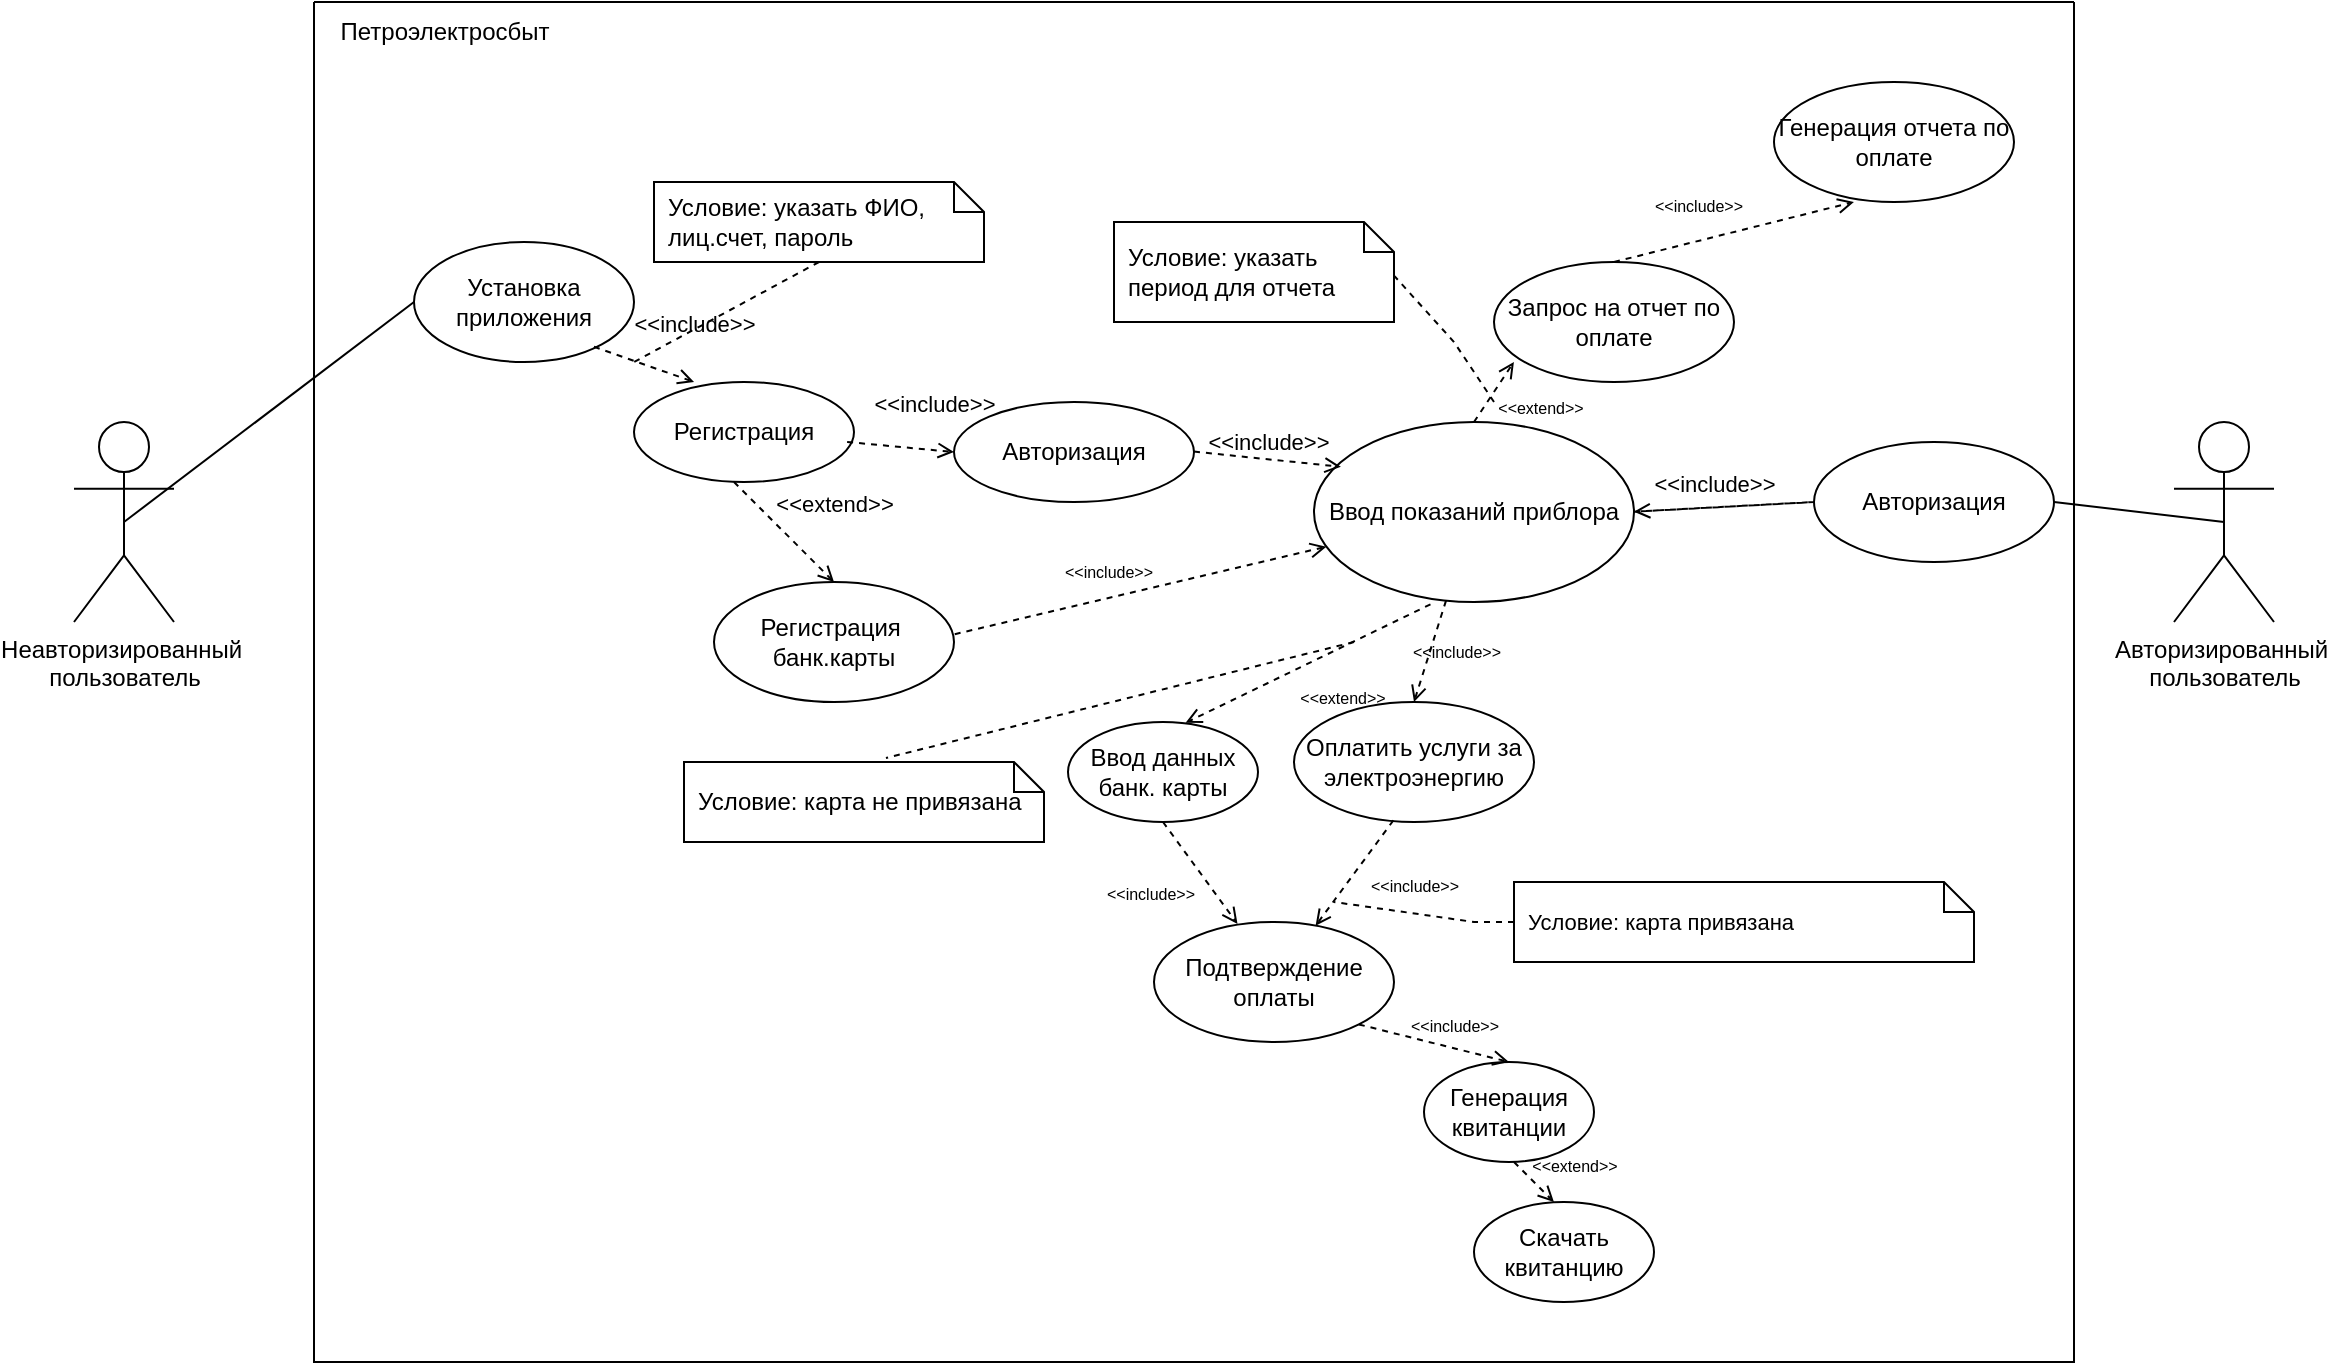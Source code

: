 <mxfile version="20.3.0" type="device"><diagram id="TFOCtGxcTmysyI_uLjtR" name="Страница 1"><mxGraphModel dx="1422" dy="865" grid="1" gridSize="10" guides="1" tooltips="1" connect="1" arrows="1" fold="1" page="1" pageScale="1" pageWidth="1169" pageHeight="827" background="none" math="0" shadow="0"><root><mxCell id="0"/><mxCell id="1" parent="0"/><mxCell id="U7g5D38YoDk0WLFMnI02-10" value="" style="swimlane;startSize=0;glass=0;" parent="1" vertex="1"><mxGeometry x="160" y="80" width="880" height="680" as="geometry"/></mxCell><mxCell id="U7g5D38YoDk0WLFMnI02-21" value="Регистрация&amp;nbsp;&lt;br&gt;банк.карты" style="ellipse;whiteSpace=wrap;html=1;glass=0;" parent="U7g5D38YoDk0WLFMnI02-10" vertex="1"><mxGeometry x="200" y="290" width="120" height="60" as="geometry"/></mxCell><mxCell id="U7g5D38YoDk0WLFMnI02-22" value="Авторизация" style="ellipse;whiteSpace=wrap;html=1;glass=0;" parent="U7g5D38YoDk0WLFMnI02-10" vertex="1"><mxGeometry x="750" y="220" width="120" height="60" as="geometry"/></mxCell><mxCell id="U7g5D38YoDk0WLFMnI02-23" value="Ввод показаний приблора" style="ellipse;whiteSpace=wrap;html=1;glass=0;" parent="U7g5D38YoDk0WLFMnI02-10" vertex="1"><mxGeometry x="500" y="210" width="160" height="90" as="geometry"/></mxCell><mxCell id="U7g5D38YoDk0WLFMnI02-32" value="Генерация отчета по оплате" style="ellipse;whiteSpace=wrap;html=1;glass=0;" parent="U7g5D38YoDk0WLFMnI02-10" vertex="1"><mxGeometry x="730" y="40" width="120" height="60" as="geometry"/></mxCell><mxCell id="U7g5D38YoDk0WLFMnI02-31" value="Запрос на отчет по оплате" style="ellipse;whiteSpace=wrap;html=1;glass=0;" parent="U7g5D38YoDk0WLFMnI02-10" vertex="1"><mxGeometry x="590" y="130" width="120" height="60" as="geometry"/></mxCell><mxCell id="U7g5D38YoDk0WLFMnI02-33" value="&lt;div style=&quot;&quot;&gt;&lt;span style=&quot;font-size: 8px; background-color: initial;&quot;&gt;&amp;lt;&amp;lt;extend&amp;gt;&amp;gt;&lt;/span&gt;&lt;/div&gt;" style="html=1;verticalAlign=bottom;labelBackgroundColor=none;endArrow=open;endFill=0;dashed=1;rounded=0;entryX=0.083;entryY=0.833;entryDx=0;entryDy=0;entryPerimeter=0;align=center;exitX=0.5;exitY=0;exitDx=0;exitDy=0;" parent="U7g5D38YoDk0WLFMnI02-10" source="U7g5D38YoDk0WLFMnI02-23" target="U7g5D38YoDk0WLFMnI02-31" edge="1"><mxGeometry x="-0.001" y="-28" width="160" relative="1" as="geometry"><mxPoint x="490" y="220" as="sourcePoint"/><mxPoint x="500" y="170" as="targetPoint"/><mxPoint as="offset"/></mxGeometry></mxCell><mxCell id="U7g5D38YoDk0WLFMnI02-34" value="&lt;font style=&quot;font-size: 8px;&quot;&gt;&amp;lt;&amp;lt;include&amp;gt;&amp;gt;&lt;/font&gt;" style="html=1;verticalAlign=bottom;labelBackgroundColor=none;endArrow=open;endFill=0;dashed=1;rounded=0;entryX=0.333;entryY=1;entryDx=0;entryDy=0;entryPerimeter=0;exitX=0.5;exitY=0;exitDx=0;exitDy=0;" parent="U7g5D38YoDk0WLFMnI02-10" source="U7g5D38YoDk0WLFMnI02-31" target="U7g5D38YoDk0WLFMnI02-32" edge="1"><mxGeometry x="-0.266" y="9" width="160" relative="1" as="geometry"><mxPoint x="590" y="130" as="sourcePoint"/><mxPoint x="650" y="120" as="targetPoint"/><mxPoint as="offset"/></mxGeometry></mxCell><mxCell id="U7g5D38YoDk0WLFMnI02-36" value="&lt;font style=&quot;font-size: 8px;&quot;&gt;&amp;lt;&amp;lt;include&amp;gt;&amp;gt;&lt;/font&gt;" style="html=1;verticalAlign=bottom;labelBackgroundColor=none;endArrow=open;endFill=0;dashed=1;rounded=0;exitX=1.003;exitY=0.435;exitDx=0;exitDy=0;exitPerimeter=0;" parent="U7g5D38YoDk0WLFMnI02-10" source="U7g5D38YoDk0WLFMnI02-21" target="U7g5D38YoDk0WLFMnI02-23" edge="1"><mxGeometry x="-0.167" y="5" width="160" relative="1" as="geometry"><mxPoint x="240" y="319.8" as="sourcePoint"/><mxPoint x="400" y="319.8" as="targetPoint"/><mxPoint as="offset"/></mxGeometry></mxCell><mxCell id="U7g5D38YoDk0WLFMnI02-37" value="Ввод данных банк. карты" style="ellipse;whiteSpace=wrap;html=1;glass=0;" parent="U7g5D38YoDk0WLFMnI02-10" vertex="1"><mxGeometry x="377" y="360" width="95" height="50" as="geometry"/></mxCell><mxCell id="U7g5D38YoDk0WLFMnI02-38" value="&lt;font style=&quot;font-size: 8px;&quot;&gt;&amp;lt;&amp;lt;extend&amp;gt;&amp;gt;&lt;/font&gt;" style="html=1;verticalAlign=bottom;labelBackgroundColor=none;endArrow=open;endFill=0;dashed=1;rounded=0;exitX=0.364;exitY=1.013;exitDx=0;exitDy=0;exitPerimeter=0;entryX=0.619;entryY=0.008;entryDx=0;entryDy=0;entryPerimeter=0;" parent="U7g5D38YoDk0WLFMnI02-10" source="U7g5D38YoDk0WLFMnI02-23" target="U7g5D38YoDk0WLFMnI02-37" edge="1"><mxGeometry x="-0.065" y="30" width="160" relative="1" as="geometry"><mxPoint x="450" y="330" as="sourcePoint"/><mxPoint x="610" y="330" as="targetPoint"/><mxPoint as="offset"/></mxGeometry></mxCell><mxCell id="U7g5D38YoDk0WLFMnI02-39" value="Условие: карта не привязана" style="shape=note;size=15;spacingLeft=5;align=left;whiteSpace=wrap;glass=0;" parent="U7g5D38YoDk0WLFMnI02-10" vertex="1"><mxGeometry x="185" y="380" width="180" height="40" as="geometry"/></mxCell><mxCell id="U7g5D38YoDk0WLFMnI02-41" value="" style="edgeStyle=none;html=1;endArrow=none;rounded=0;labelBackgroundColor=none;dashed=1;entryX=0.561;entryY=-0.05;entryDx=0;entryDy=0;entryPerimeter=0;" parent="U7g5D38YoDk0WLFMnI02-10" target="U7g5D38YoDk0WLFMnI02-39" edge="1"><mxGeometry relative="1" as="geometry"><mxPoint x="210" y="450" as="targetPoint"/><mxPoint x="520" y="320" as="sourcePoint"/></mxGeometry></mxCell><mxCell id="U7g5D38YoDk0WLFMnI02-42" value="Условие: указать период для отчета" style="shape=note;size=15;spacingLeft=5;align=left;whiteSpace=wrap;glass=0;" parent="U7g5D38YoDk0WLFMnI02-10" vertex="1"><mxGeometry x="400" y="110" width="140" height="50" as="geometry"/></mxCell><mxCell id="U7g5D38YoDk0WLFMnI02-43" value="" style="edgeStyle=none;html=1;endArrow=none;rounded=0;labelBackgroundColor=none;dashed=1;entryX=1.002;entryY=0.542;entryDx=0;entryDy=0;entryPerimeter=0;" parent="U7g5D38YoDk0WLFMnI02-10" target="U7g5D38YoDk0WLFMnI02-42" edge="1"><mxGeometry relative="1" as="geometry"><mxPoint x="450" y="175" as="targetPoint"/><mxPoint x="590" y="200" as="sourcePoint"/><Array as="points"><mxPoint x="570" y="170"/></Array></mxGeometry></mxCell><mxCell id="U7g5D38YoDk0WLFMnI02-45" value="Оплатить услуги за электроэнергию" style="ellipse;whiteSpace=wrap;html=1;glass=0;" parent="U7g5D38YoDk0WLFMnI02-10" vertex="1"><mxGeometry x="490" y="350" width="120" height="60" as="geometry"/></mxCell><mxCell id="U7g5D38YoDk0WLFMnI02-46" value="&lt;font style=&quot;font-size: 8px;&quot;&gt;&amp;lt;&amp;lt;include&amp;gt;&amp;gt;&lt;/font&gt;" style="html=1;verticalAlign=bottom;labelBackgroundColor=none;endArrow=open;endFill=0;dashed=1;rounded=0;entryX=0.5;entryY=0;entryDx=0;entryDy=0;" parent="U7g5D38YoDk0WLFMnI02-10" source="U7g5D38YoDk0WLFMnI02-23" target="U7g5D38YoDk0WLFMnI02-45" edge="1"><mxGeometry x="0.173" y="15" width="160" relative="1" as="geometry"><mxPoint x="460" y="350" as="sourcePoint"/><mxPoint x="620" y="350" as="targetPoint"/><mxPoint as="offset"/></mxGeometry></mxCell><mxCell id="U7g5D38YoDk0WLFMnI02-47" value="Подтверждение оплаты" style="ellipse;whiteSpace=wrap;html=1;glass=0;" parent="U7g5D38YoDk0WLFMnI02-10" vertex="1"><mxGeometry x="420" y="460" width="120" height="60" as="geometry"/></mxCell><mxCell id="U7g5D38YoDk0WLFMnI02-49" value="Скачать квитанцию" style="ellipse;whiteSpace=wrap;html=1;glass=0;" parent="U7g5D38YoDk0WLFMnI02-10" vertex="1"><mxGeometry x="580" y="600" width="90" height="50" as="geometry"/></mxCell><mxCell id="U7g5D38YoDk0WLFMnI02-48" value="Генерация квитанции" style="ellipse;whiteSpace=wrap;html=1;glass=0;" parent="U7g5D38YoDk0WLFMnI02-10" vertex="1"><mxGeometry x="555" y="530" width="85" height="50" as="geometry"/></mxCell><mxCell id="U7g5D38YoDk0WLFMnI02-50" value="&lt;font style=&quot;font-size: 8px;&quot;&gt;&amp;lt;&amp;lt;extend&amp;gt;&amp;gt;&lt;/font&gt;" style="html=1;verticalAlign=bottom;labelBackgroundColor=none;endArrow=open;endFill=0;dashed=1;rounded=0;entryX=0.444;entryY=0;entryDx=0;entryDy=0;entryPerimeter=0;" parent="U7g5D38YoDk0WLFMnI02-10" target="U7g5D38YoDk0WLFMnI02-49" edge="1"><mxGeometry x="1" y="14" width="160" relative="1" as="geometry"><mxPoint x="600" y="580" as="sourcePoint"/><mxPoint x="670" y="580.29" as="targetPoint"/><mxPoint as="offset"/></mxGeometry></mxCell><mxCell id="U7g5D38YoDk0WLFMnI02-51" value="&lt;font style=&quot;font-size: 8px;&quot;&gt;&amp;lt;&amp;lt;include&amp;gt;&amp;gt;&lt;/font&gt;" style="html=1;verticalAlign=bottom;labelBackgroundColor=none;endArrow=open;endFill=0;dashed=1;rounded=0;entryX=0.5;entryY=0;entryDx=0;entryDy=0;exitX=1;exitY=1;exitDx=0;exitDy=0;" parent="U7g5D38YoDk0WLFMnI02-10" source="U7g5D38YoDk0WLFMnI02-47" target="U7g5D38YoDk0WLFMnI02-48" edge="1"><mxGeometry x="0.246" y="3" width="160" relative="1" as="geometry"><mxPoint x="530" y="510" as="sourcePoint"/><mxPoint x="690" y="510" as="targetPoint"/><mxPoint as="offset"/></mxGeometry></mxCell><mxCell id="U7g5D38YoDk0WLFMnI02-52" value="&lt;font style=&quot;font-size: 8px;&quot;&gt;&amp;lt;&amp;lt;include&amp;gt;&amp;gt;&lt;/font&gt;" style="html=1;verticalAlign=bottom;labelBackgroundColor=none;endArrow=open;endFill=0;dashed=1;rounded=0;exitX=0.5;exitY=1;exitDx=0;exitDy=0;entryX=0.348;entryY=0.016;entryDx=0;entryDy=0;entryPerimeter=0;" parent="U7g5D38YoDk0WLFMnI02-10" source="U7g5D38YoDk0WLFMnI02-37" target="U7g5D38YoDk0WLFMnI02-47" edge="1"><mxGeometry x="-0.008" y="-31" width="160" relative="1" as="geometry"><mxPoint x="440" y="440" as="sourcePoint"/><mxPoint x="600" y="440" as="targetPoint"/><mxPoint as="offset"/></mxGeometry></mxCell><mxCell id="U7g5D38YoDk0WLFMnI02-53" value="&lt;font style=&quot;font-size: 8px;&quot;&gt;&amp;lt;&amp;lt;include&amp;gt;&amp;gt;&lt;/font&gt;" style="html=1;verticalAlign=bottom;labelBackgroundColor=none;endArrow=open;endFill=0;dashed=1;rounded=0;exitX=0.414;exitY=0.987;exitDx=0;exitDy=0;exitPerimeter=0;" parent="U7g5D38YoDk0WLFMnI02-10" source="U7g5D38YoDk0WLFMnI02-45" target="U7g5D38YoDk0WLFMnI02-47" edge="1"><mxGeometry x="-0.187" y="33" width="160" relative="1" as="geometry"><mxPoint x="440" y="440" as="sourcePoint"/><mxPoint x="600" y="440" as="targetPoint"/><mxPoint as="offset"/></mxGeometry></mxCell><mxCell id="U7g5D38YoDk0WLFMnI02-54" value="Условие: карта привязана" style="shape=note;size=15;spacingLeft=5;align=left;whiteSpace=wrap;glass=0;fontSize=11;" parent="U7g5D38YoDk0WLFMnI02-10" vertex="1"><mxGeometry x="600" y="440" width="230" height="40" as="geometry"/></mxCell><mxCell id="U7g5D38YoDk0WLFMnI02-56" value="" style="edgeStyle=none;html=1;endArrow=none;rounded=0;labelBackgroundColor=none;dashed=1;exitX=0;exitY=0.5;fontSize=8;exitDx=0;exitDy=0;exitPerimeter=0;" parent="U7g5D38YoDk0WLFMnI02-10" source="U7g5D38YoDk0WLFMnI02-54" edge="1"><mxGeometry relative="1" as="geometry"><mxPoint x="510" y="450" as="targetPoint"/><Array as="points"><mxPoint x="580" y="460"/></Array></mxGeometry></mxCell><mxCell id="2K4k9yGmZt08Xv3gjBCW-1" value="Установка приложения" style="ellipse;whiteSpace=wrap;html=1;glass=0;" parent="U7g5D38YoDk0WLFMnI02-10" vertex="1"><mxGeometry x="50" y="120" width="110" height="60" as="geometry"/></mxCell><mxCell id="2K4k9yGmZt08Xv3gjBCW-2" value="Регистрация" style="ellipse;whiteSpace=wrap;html=1;glass=0;" parent="U7g5D38YoDk0WLFMnI02-10" vertex="1"><mxGeometry x="160" y="190" width="110" height="50" as="geometry"/></mxCell><mxCell id="2K4k9yGmZt08Xv3gjBCW-3" value="&amp;lt;&amp;lt;include&amp;gt;&amp;gt;" style="html=1;verticalAlign=bottom;labelBackgroundColor=none;endArrow=open;endFill=0;dashed=1;rounded=0;" parent="U7g5D38YoDk0WLFMnI02-10" edge="1"><mxGeometry x="0.554" y="-3" width="160" relative="1" as="geometry"><mxPoint x="660" y="254.83" as="sourcePoint"/><mxPoint x="660" y="254.83" as="targetPoint"/><Array as="points"><mxPoint x="750" y="250"/></Array><mxPoint as="offset"/></mxGeometry></mxCell><mxCell id="2K4k9yGmZt08Xv3gjBCW-4" value="Авторизация" style="ellipse;whiteSpace=wrap;html=1;glass=0;" parent="U7g5D38YoDk0WLFMnI02-10" vertex="1"><mxGeometry x="320" y="200" width="120" height="50" as="geometry"/></mxCell><mxCell id="2K4k9yGmZt08Xv3gjBCW-5" value="&amp;lt;&amp;lt;include&amp;gt;&amp;gt;" style="html=1;verticalAlign=bottom;labelBackgroundColor=none;endArrow=open;endFill=0;dashed=1;rounded=0;entryX=0.084;entryY=0.249;entryDx=0;entryDy=0;entryPerimeter=0;" parent="U7g5D38YoDk0WLFMnI02-10" target="U7g5D38YoDk0WLFMnI02-23" edge="1"><mxGeometry width="160" relative="1" as="geometry"><mxPoint x="440" y="224.8" as="sourcePoint"/><mxPoint x="600" y="224.8" as="targetPoint"/></mxGeometry></mxCell><mxCell id="2K4k9yGmZt08Xv3gjBCW-6" value="&amp;lt;&amp;lt;include&amp;gt;&amp;gt;" style="html=1;verticalAlign=bottom;labelBackgroundColor=none;endArrow=open;endFill=0;dashed=1;rounded=0;entryX=0;entryY=0.5;entryDx=0;entryDy=0;" parent="U7g5D38YoDk0WLFMnI02-10" target="2K4k9yGmZt08Xv3gjBCW-4" edge="1"><mxGeometry x="0.577" y="14" width="160" relative="1" as="geometry"><mxPoint x="266.56" y="220.0" as="sourcePoint"/><mxPoint x="340.0" y="227.61" as="targetPoint"/><mxPoint as="offset"/></mxGeometry></mxCell><mxCell id="2K4k9yGmZt08Xv3gjBCW-7" value="&amp;lt;&amp;lt;include&amp;gt;&amp;gt;" style="html=1;verticalAlign=bottom;labelBackgroundColor=none;endArrow=open;endFill=0;dashed=1;rounded=0;entryX=0.273;entryY=0;entryDx=0;entryDy=0;entryPerimeter=0;" parent="U7g5D38YoDk0WLFMnI02-10" target="2K4k9yGmZt08Xv3gjBCW-2" edge="1"><mxGeometry x="0.749" y="19" width="160" relative="1" as="geometry"><mxPoint x="140" y="172.39" as="sourcePoint"/><mxPoint x="213.44" y="180" as="targetPoint"/><mxPoint as="offset"/></mxGeometry></mxCell><mxCell id="2K4k9yGmZt08Xv3gjBCW-8" value="&amp;lt;&amp;lt;extend&amp;gt;&amp;gt;" style="html=1;verticalAlign=bottom;labelBackgroundColor=none;endArrow=open;endFill=0;dashed=1;rounded=0;entryX=0.5;entryY=0;entryDx=0;entryDy=0;" parent="U7g5D38YoDk0WLFMnI02-10" target="U7g5D38YoDk0WLFMnI02-21" edge="1"><mxGeometry x="0.4" y="21" width="160" relative="1" as="geometry"><mxPoint x="210" y="240" as="sourcePoint"/><mxPoint x="370" y="240" as="targetPoint"/><mxPoint as="offset"/></mxGeometry></mxCell><mxCell id="2K4k9yGmZt08Xv3gjBCW-9" value="Условие: указать ФИО, лиц.счет, пароль" style="shape=note;size=15;spacingLeft=5;align=left;whiteSpace=wrap;glass=0;" parent="U7g5D38YoDk0WLFMnI02-10" vertex="1"><mxGeometry x="170" y="90" width="165" height="40" as="geometry"/></mxCell><mxCell id="2K4k9yGmZt08Xv3gjBCW-11" value="" style="edgeStyle=none;html=1;endArrow=none;rounded=0;labelBackgroundColor=none;dashed=1;exitX=0.5;exitY=1;" parent="U7g5D38YoDk0WLFMnI02-10" source="2K4k9yGmZt08Xv3gjBCW-9" edge="1"><mxGeometry relative="1" as="geometry"><mxPoint x="160" y="180" as="targetPoint"/></mxGeometry></mxCell><mxCell id="FpqkeO5lT-m6a_ibctu1-1" value="Петроэлектросбыт" style="text;html=1;align=center;verticalAlign=middle;resizable=0;points=[];autosize=1;strokeColor=none;fillColor=none;" parent="U7g5D38YoDk0WLFMnI02-10" vertex="1"><mxGeometry width="130" height="30" as="geometry"/></mxCell><mxCell id="U7g5D38YoDk0WLFMnI02-12" value="Неавторизированный&amp;nbsp;&lt;br&gt;пользователь&lt;br&gt;" style="shape=umlActor;verticalLabelPosition=bottom;verticalAlign=top;html=1;outlineConnect=0;glass=0;" parent="1" vertex="1"><mxGeometry x="40" y="290" width="50" height="100" as="geometry"/></mxCell><mxCell id="U7g5D38YoDk0WLFMnI02-13" value="Авторизированный&amp;nbsp;&lt;br&gt;пользователь" style="shape=umlActor;verticalLabelPosition=bottom;verticalAlign=top;html=1;outlineConnect=0;glass=0;" parent="1" vertex="1"><mxGeometry x="1090" y="290" width="50" height="100" as="geometry"/></mxCell><mxCell id="U7g5D38YoDk0WLFMnI02-59" value="" style="endArrow=none;html=1;rounded=0;fontSize=11;exitX=0.5;exitY=0.5;exitDx=0;exitDy=0;exitPerimeter=0;entryX=0;entryY=0.5;entryDx=0;entryDy=0;" parent="1" source="U7g5D38YoDk0WLFMnI02-12" target="2K4k9yGmZt08Xv3gjBCW-1" edge="1"><mxGeometry width="50" height="50" relative="1" as="geometry"><mxPoint x="120" y="370" as="sourcePoint"/><mxPoint x="170" y="320" as="targetPoint"/></mxGeometry></mxCell><mxCell id="U7g5D38YoDk0WLFMnI02-57" value="" style="endArrow=none;html=1;rounded=0;fontSize=11;exitX=0.5;exitY=0.5;exitDx=0;exitDy=0;exitPerimeter=0;entryX=1;entryY=0.5;entryDx=0;entryDy=0;" parent="1" source="U7g5D38YoDk0WLFMnI02-13" target="U7g5D38YoDk0WLFMnI02-22" edge="1"><mxGeometry width="50" height="50" relative="1" as="geometry"><mxPoint x="920" y="380" as="sourcePoint"/><mxPoint x="970" y="330" as="targetPoint"/></mxGeometry></mxCell></root></mxGraphModel></diagram></mxfile>